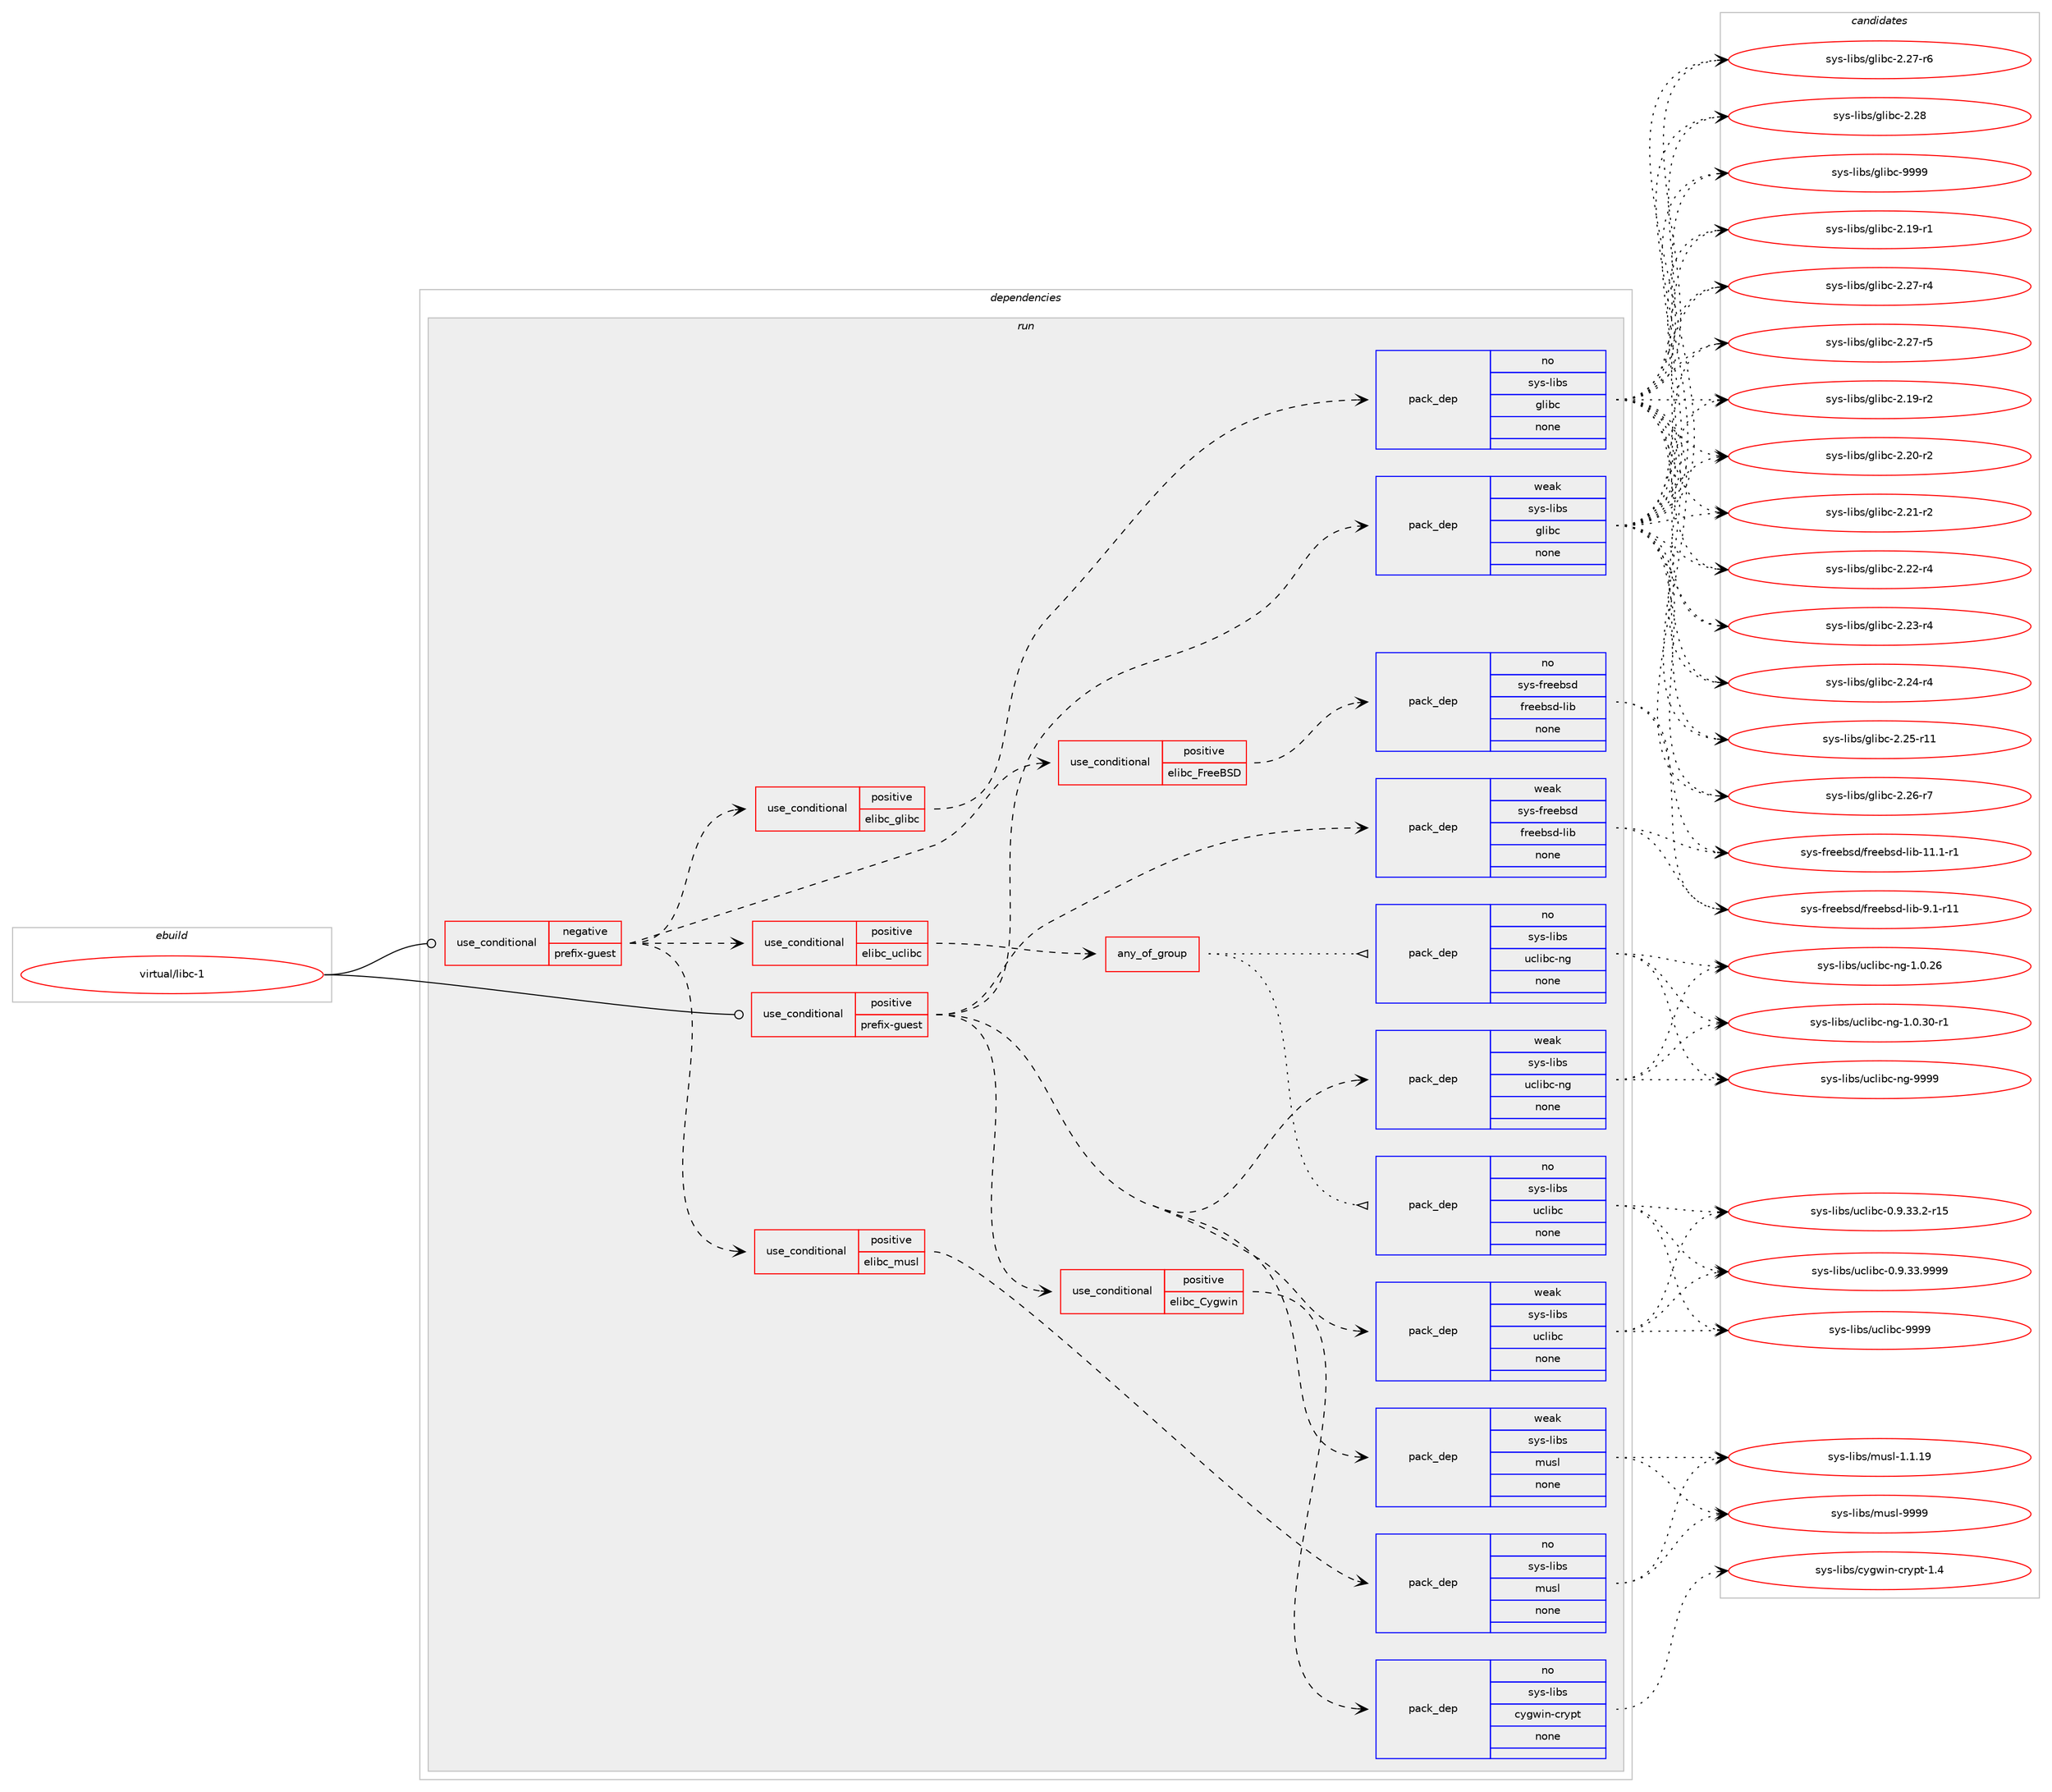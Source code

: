 digraph prolog {

# *************
# Graph options
# *************

newrank=true;
concentrate=true;
compound=true;
graph [rankdir=LR,fontname=Helvetica,fontsize=10,ranksep=1.5];#, ranksep=2.5, nodesep=0.2];
edge  [arrowhead=vee];
node  [fontname=Helvetica,fontsize=10];

# **********
# The ebuild
# **********

subgraph cluster_leftcol {
color=gray;
rank=same;
label=<<i>ebuild</i>>;
id [label="virtual/libc-1", color=red, width=4, href="../virtual/libc-1.svg"];
}

# ****************
# The dependencies
# ****************

subgraph cluster_midcol {
color=gray;
label=<<i>dependencies</i>>;
subgraph cluster_compile {
fillcolor="#eeeeee";
style=filled;
label=<<i>compile</i>>;
}
subgraph cluster_compileandrun {
fillcolor="#eeeeee";
style=filled;
label=<<i>compile and run</i>>;
}
subgraph cluster_run {
fillcolor="#eeeeee";
style=filled;
label=<<i>run</i>>;
subgraph cond475 {
dependency1930 [label=<<TABLE BORDER="0" CELLBORDER="1" CELLSPACING="0" CELLPADDING="4"><TR><TD ROWSPAN="3" CELLPADDING="10">use_conditional</TD></TR><TR><TD>negative</TD></TR><TR><TD>prefix-guest</TD></TR></TABLE>>, shape=none, color=red];
subgraph cond476 {
dependency1931 [label=<<TABLE BORDER="0" CELLBORDER="1" CELLSPACING="0" CELLPADDING="4"><TR><TD ROWSPAN="3" CELLPADDING="10">use_conditional</TD></TR><TR><TD>positive</TD></TR><TR><TD>elibc_glibc</TD></TR></TABLE>>, shape=none, color=red];
subgraph pack1426 {
dependency1932 [label=<<TABLE BORDER="0" CELLBORDER="1" CELLSPACING="0" CELLPADDING="4" WIDTH="220"><TR><TD ROWSPAN="6" CELLPADDING="30">pack_dep</TD></TR><TR><TD WIDTH="110">no</TD></TR><TR><TD>sys-libs</TD></TR><TR><TD>glibc</TD></TR><TR><TD>none</TD></TR><TR><TD></TD></TR></TABLE>>, shape=none, color=blue];
}
dependency1931:e -> dependency1932:w [weight=20,style="dashed",arrowhead="vee"];
}
dependency1930:e -> dependency1931:w [weight=20,style="dashed",arrowhead="vee"];
subgraph cond477 {
dependency1933 [label=<<TABLE BORDER="0" CELLBORDER="1" CELLSPACING="0" CELLPADDING="4"><TR><TD ROWSPAN="3" CELLPADDING="10">use_conditional</TD></TR><TR><TD>positive</TD></TR><TR><TD>elibc_musl</TD></TR></TABLE>>, shape=none, color=red];
subgraph pack1427 {
dependency1934 [label=<<TABLE BORDER="0" CELLBORDER="1" CELLSPACING="0" CELLPADDING="4" WIDTH="220"><TR><TD ROWSPAN="6" CELLPADDING="30">pack_dep</TD></TR><TR><TD WIDTH="110">no</TD></TR><TR><TD>sys-libs</TD></TR><TR><TD>musl</TD></TR><TR><TD>none</TD></TR><TR><TD></TD></TR></TABLE>>, shape=none, color=blue];
}
dependency1933:e -> dependency1934:w [weight=20,style="dashed",arrowhead="vee"];
}
dependency1930:e -> dependency1933:w [weight=20,style="dashed",arrowhead="vee"];
subgraph cond478 {
dependency1935 [label=<<TABLE BORDER="0" CELLBORDER="1" CELLSPACING="0" CELLPADDING="4"><TR><TD ROWSPAN="3" CELLPADDING="10">use_conditional</TD></TR><TR><TD>positive</TD></TR><TR><TD>elibc_uclibc</TD></TR></TABLE>>, shape=none, color=red];
subgraph any23 {
dependency1936 [label=<<TABLE BORDER="0" CELLBORDER="1" CELLSPACING="0" CELLPADDING="4"><TR><TD CELLPADDING="10">any_of_group</TD></TR></TABLE>>, shape=none, color=red];subgraph pack1428 {
dependency1937 [label=<<TABLE BORDER="0" CELLBORDER="1" CELLSPACING="0" CELLPADDING="4" WIDTH="220"><TR><TD ROWSPAN="6" CELLPADDING="30">pack_dep</TD></TR><TR><TD WIDTH="110">no</TD></TR><TR><TD>sys-libs</TD></TR><TR><TD>uclibc-ng</TD></TR><TR><TD>none</TD></TR><TR><TD></TD></TR></TABLE>>, shape=none, color=blue];
}
dependency1936:e -> dependency1937:w [weight=20,style="dotted",arrowhead="oinv"];
subgraph pack1429 {
dependency1938 [label=<<TABLE BORDER="0" CELLBORDER="1" CELLSPACING="0" CELLPADDING="4" WIDTH="220"><TR><TD ROWSPAN="6" CELLPADDING="30">pack_dep</TD></TR><TR><TD WIDTH="110">no</TD></TR><TR><TD>sys-libs</TD></TR><TR><TD>uclibc</TD></TR><TR><TD>none</TD></TR><TR><TD></TD></TR></TABLE>>, shape=none, color=blue];
}
dependency1936:e -> dependency1938:w [weight=20,style="dotted",arrowhead="oinv"];
}
dependency1935:e -> dependency1936:w [weight=20,style="dashed",arrowhead="vee"];
}
dependency1930:e -> dependency1935:w [weight=20,style="dashed",arrowhead="vee"];
subgraph cond479 {
dependency1939 [label=<<TABLE BORDER="0" CELLBORDER="1" CELLSPACING="0" CELLPADDING="4"><TR><TD ROWSPAN="3" CELLPADDING="10">use_conditional</TD></TR><TR><TD>positive</TD></TR><TR><TD>elibc_FreeBSD</TD></TR></TABLE>>, shape=none, color=red];
subgraph pack1430 {
dependency1940 [label=<<TABLE BORDER="0" CELLBORDER="1" CELLSPACING="0" CELLPADDING="4" WIDTH="220"><TR><TD ROWSPAN="6" CELLPADDING="30">pack_dep</TD></TR><TR><TD WIDTH="110">no</TD></TR><TR><TD>sys-freebsd</TD></TR><TR><TD>freebsd-lib</TD></TR><TR><TD>none</TD></TR><TR><TD></TD></TR></TABLE>>, shape=none, color=blue];
}
dependency1939:e -> dependency1940:w [weight=20,style="dashed",arrowhead="vee"];
}
dependency1930:e -> dependency1939:w [weight=20,style="dashed",arrowhead="vee"];
}
id:e -> dependency1930:w [weight=20,style="solid",arrowhead="odot"];
subgraph cond480 {
dependency1941 [label=<<TABLE BORDER="0" CELLBORDER="1" CELLSPACING="0" CELLPADDING="4"><TR><TD ROWSPAN="3" CELLPADDING="10">use_conditional</TD></TR><TR><TD>positive</TD></TR><TR><TD>prefix-guest</TD></TR></TABLE>>, shape=none, color=red];
subgraph cond481 {
dependency1942 [label=<<TABLE BORDER="0" CELLBORDER="1" CELLSPACING="0" CELLPADDING="4"><TR><TD ROWSPAN="3" CELLPADDING="10">use_conditional</TD></TR><TR><TD>positive</TD></TR><TR><TD>elibc_Cygwin</TD></TR></TABLE>>, shape=none, color=red];
subgraph pack1431 {
dependency1943 [label=<<TABLE BORDER="0" CELLBORDER="1" CELLSPACING="0" CELLPADDING="4" WIDTH="220"><TR><TD ROWSPAN="6" CELLPADDING="30">pack_dep</TD></TR><TR><TD WIDTH="110">no</TD></TR><TR><TD>sys-libs</TD></TR><TR><TD>cygwin-crypt</TD></TR><TR><TD>none</TD></TR><TR><TD></TD></TR></TABLE>>, shape=none, color=blue];
}
dependency1942:e -> dependency1943:w [weight=20,style="dashed",arrowhead="vee"];
}
dependency1941:e -> dependency1942:w [weight=20,style="dashed",arrowhead="vee"];
subgraph pack1432 {
dependency1944 [label=<<TABLE BORDER="0" CELLBORDER="1" CELLSPACING="0" CELLPADDING="4" WIDTH="220"><TR><TD ROWSPAN="6" CELLPADDING="30">pack_dep</TD></TR><TR><TD WIDTH="110">weak</TD></TR><TR><TD>sys-libs</TD></TR><TR><TD>glibc</TD></TR><TR><TD>none</TD></TR><TR><TD></TD></TR></TABLE>>, shape=none, color=blue];
}
dependency1941:e -> dependency1944:w [weight=20,style="dashed",arrowhead="vee"];
subgraph pack1433 {
dependency1945 [label=<<TABLE BORDER="0" CELLBORDER="1" CELLSPACING="0" CELLPADDING="4" WIDTH="220"><TR><TD ROWSPAN="6" CELLPADDING="30">pack_dep</TD></TR><TR><TD WIDTH="110">weak</TD></TR><TR><TD>sys-libs</TD></TR><TR><TD>musl</TD></TR><TR><TD>none</TD></TR><TR><TD></TD></TR></TABLE>>, shape=none, color=blue];
}
dependency1941:e -> dependency1945:w [weight=20,style="dashed",arrowhead="vee"];
subgraph pack1434 {
dependency1946 [label=<<TABLE BORDER="0" CELLBORDER="1" CELLSPACING="0" CELLPADDING="4" WIDTH="220"><TR><TD ROWSPAN="6" CELLPADDING="30">pack_dep</TD></TR><TR><TD WIDTH="110">weak</TD></TR><TR><TD>sys-libs</TD></TR><TR><TD>uclibc-ng</TD></TR><TR><TD>none</TD></TR><TR><TD></TD></TR></TABLE>>, shape=none, color=blue];
}
dependency1941:e -> dependency1946:w [weight=20,style="dashed",arrowhead="vee"];
subgraph pack1435 {
dependency1947 [label=<<TABLE BORDER="0" CELLBORDER="1" CELLSPACING="0" CELLPADDING="4" WIDTH="220"><TR><TD ROWSPAN="6" CELLPADDING="30">pack_dep</TD></TR><TR><TD WIDTH="110">weak</TD></TR><TR><TD>sys-libs</TD></TR><TR><TD>uclibc</TD></TR><TR><TD>none</TD></TR><TR><TD></TD></TR></TABLE>>, shape=none, color=blue];
}
dependency1941:e -> dependency1947:w [weight=20,style="dashed",arrowhead="vee"];
subgraph pack1436 {
dependency1948 [label=<<TABLE BORDER="0" CELLBORDER="1" CELLSPACING="0" CELLPADDING="4" WIDTH="220"><TR><TD ROWSPAN="6" CELLPADDING="30">pack_dep</TD></TR><TR><TD WIDTH="110">weak</TD></TR><TR><TD>sys-freebsd</TD></TR><TR><TD>freebsd-lib</TD></TR><TR><TD>none</TD></TR><TR><TD></TD></TR></TABLE>>, shape=none, color=blue];
}
dependency1941:e -> dependency1948:w [weight=20,style="dashed",arrowhead="vee"];
}
id:e -> dependency1941:w [weight=20,style="solid",arrowhead="odot"];
}
}

# **************
# The candidates
# **************

subgraph cluster_choices {
rank=same;
color=gray;
label=<<i>candidates</i>>;

subgraph choice1426 {
color=black;
nodesep=1;
choice115121115451081059811547103108105989945504649574511449 [label="sys-libs/glibc-2.19-r1", color=red, width=4,href="../sys-libs/glibc-2.19-r1.svg"];
choice115121115451081059811547103108105989945504650554511452 [label="sys-libs/glibc-2.27-r4", color=red, width=4,href="../sys-libs/glibc-2.27-r4.svg"];
choice115121115451081059811547103108105989945504650554511453 [label="sys-libs/glibc-2.27-r5", color=red, width=4,href="../sys-libs/glibc-2.27-r5.svg"];
choice115121115451081059811547103108105989945504649574511450 [label="sys-libs/glibc-2.19-r2", color=red, width=4,href="../sys-libs/glibc-2.19-r2.svg"];
choice115121115451081059811547103108105989945504650484511450 [label="sys-libs/glibc-2.20-r2", color=red, width=4,href="../sys-libs/glibc-2.20-r2.svg"];
choice115121115451081059811547103108105989945504650494511450 [label="sys-libs/glibc-2.21-r2", color=red, width=4,href="../sys-libs/glibc-2.21-r2.svg"];
choice115121115451081059811547103108105989945504650504511452 [label="sys-libs/glibc-2.22-r4", color=red, width=4,href="../sys-libs/glibc-2.22-r4.svg"];
choice115121115451081059811547103108105989945504650514511452 [label="sys-libs/glibc-2.23-r4", color=red, width=4,href="../sys-libs/glibc-2.23-r4.svg"];
choice115121115451081059811547103108105989945504650524511452 [label="sys-libs/glibc-2.24-r4", color=red, width=4,href="../sys-libs/glibc-2.24-r4.svg"];
choice11512111545108105981154710310810598994550465053451144949 [label="sys-libs/glibc-2.25-r11", color=red, width=4,href="../sys-libs/glibc-2.25-r11.svg"];
choice115121115451081059811547103108105989945504650544511455 [label="sys-libs/glibc-2.26-r7", color=red, width=4,href="../sys-libs/glibc-2.26-r7.svg"];
choice115121115451081059811547103108105989945504650554511454 [label="sys-libs/glibc-2.27-r6", color=red, width=4,href="../sys-libs/glibc-2.27-r6.svg"];
choice11512111545108105981154710310810598994550465056 [label="sys-libs/glibc-2.28", color=red, width=4,href="../sys-libs/glibc-2.28.svg"];
choice11512111545108105981154710310810598994557575757 [label="sys-libs/glibc-9999", color=red, width=4,href="../sys-libs/glibc-9999.svg"];
dependency1932:e -> choice115121115451081059811547103108105989945504649574511449:w [style=dotted,weight="100"];
dependency1932:e -> choice115121115451081059811547103108105989945504650554511452:w [style=dotted,weight="100"];
dependency1932:e -> choice115121115451081059811547103108105989945504650554511453:w [style=dotted,weight="100"];
dependency1932:e -> choice115121115451081059811547103108105989945504649574511450:w [style=dotted,weight="100"];
dependency1932:e -> choice115121115451081059811547103108105989945504650484511450:w [style=dotted,weight="100"];
dependency1932:e -> choice115121115451081059811547103108105989945504650494511450:w [style=dotted,weight="100"];
dependency1932:e -> choice115121115451081059811547103108105989945504650504511452:w [style=dotted,weight="100"];
dependency1932:e -> choice115121115451081059811547103108105989945504650514511452:w [style=dotted,weight="100"];
dependency1932:e -> choice115121115451081059811547103108105989945504650524511452:w [style=dotted,weight="100"];
dependency1932:e -> choice11512111545108105981154710310810598994550465053451144949:w [style=dotted,weight="100"];
dependency1932:e -> choice115121115451081059811547103108105989945504650544511455:w [style=dotted,weight="100"];
dependency1932:e -> choice115121115451081059811547103108105989945504650554511454:w [style=dotted,weight="100"];
dependency1932:e -> choice11512111545108105981154710310810598994550465056:w [style=dotted,weight="100"];
dependency1932:e -> choice11512111545108105981154710310810598994557575757:w [style=dotted,weight="100"];
}
subgraph choice1427 {
color=black;
nodesep=1;
choice11512111545108105981154710911711510845494649464957 [label="sys-libs/musl-1.1.19", color=red, width=4,href="../sys-libs/musl-1.1.19.svg"];
choice1151211154510810598115471091171151084557575757 [label="sys-libs/musl-9999", color=red, width=4,href="../sys-libs/musl-9999.svg"];
dependency1934:e -> choice11512111545108105981154710911711510845494649464957:w [style=dotted,weight="100"];
dependency1934:e -> choice1151211154510810598115471091171151084557575757:w [style=dotted,weight="100"];
}
subgraph choice1428 {
color=black;
nodesep=1;
choice1151211154510810598115471179910810598994511010345494648465054 [label="sys-libs/uclibc-ng-1.0.26", color=red, width=4,href="../sys-libs/uclibc-ng-1.0.26.svg"];
choice11512111545108105981154711799108105989945110103454946484651484511449 [label="sys-libs/uclibc-ng-1.0.30-r1", color=red, width=4,href="../sys-libs/uclibc-ng-1.0.30-r1.svg"];
choice115121115451081059811547117991081059899451101034557575757 [label="sys-libs/uclibc-ng-9999", color=red, width=4,href="../sys-libs/uclibc-ng-9999.svg"];
dependency1937:e -> choice1151211154510810598115471179910810598994511010345494648465054:w [style=dotted,weight="100"];
dependency1937:e -> choice11512111545108105981154711799108105989945110103454946484651484511449:w [style=dotted,weight="100"];
dependency1937:e -> choice115121115451081059811547117991081059899451101034557575757:w [style=dotted,weight="100"];
}
subgraph choice1429 {
color=black;
nodesep=1;
choice115121115451081059811547117991081059899454846574651514650451144953 [label="sys-libs/uclibc-0.9.33.2-r15", color=red, width=4,href="../sys-libs/uclibc-0.9.33.2-r15.svg"];
choice115121115451081059811547117991081059899454846574651514657575757 [label="sys-libs/uclibc-0.9.33.9999", color=red, width=4,href="../sys-libs/uclibc-0.9.33.9999.svg"];
choice1151211154510810598115471179910810598994557575757 [label="sys-libs/uclibc-9999", color=red, width=4,href="../sys-libs/uclibc-9999.svg"];
dependency1938:e -> choice115121115451081059811547117991081059899454846574651514650451144953:w [style=dotted,weight="100"];
dependency1938:e -> choice115121115451081059811547117991081059899454846574651514657575757:w [style=dotted,weight="100"];
dependency1938:e -> choice1151211154510810598115471179910810598994557575757:w [style=dotted,weight="100"];
}
subgraph choice1430 {
color=black;
nodesep=1;
choice11512111545102114101101981151004710211410110198115100451081059845494946494511449 [label="sys-freebsd/freebsd-lib-11.1-r1", color=red, width=4,href="../sys-freebsd/freebsd-lib-11.1-r1.svg"];
choice11512111545102114101101981151004710211410110198115100451081059845574649451144949 [label="sys-freebsd/freebsd-lib-9.1-r11", color=red, width=4,href="../sys-freebsd/freebsd-lib-9.1-r11.svg"];
dependency1940:e -> choice11512111545102114101101981151004710211410110198115100451081059845494946494511449:w [style=dotted,weight="100"];
dependency1940:e -> choice11512111545102114101101981151004710211410110198115100451081059845574649451144949:w [style=dotted,weight="100"];
}
subgraph choice1431 {
color=black;
nodesep=1;
choice11512111545108105981154799121103119105110459911412111211645494652 [label="sys-libs/cygwin-crypt-1.4", color=red, width=4,href="../sys-libs/cygwin-crypt-1.4.svg"];
dependency1943:e -> choice11512111545108105981154799121103119105110459911412111211645494652:w [style=dotted,weight="100"];
}
subgraph choice1432 {
color=black;
nodesep=1;
choice115121115451081059811547103108105989945504649574511449 [label="sys-libs/glibc-2.19-r1", color=red, width=4,href="../sys-libs/glibc-2.19-r1.svg"];
choice115121115451081059811547103108105989945504650554511452 [label="sys-libs/glibc-2.27-r4", color=red, width=4,href="../sys-libs/glibc-2.27-r4.svg"];
choice115121115451081059811547103108105989945504650554511453 [label="sys-libs/glibc-2.27-r5", color=red, width=4,href="../sys-libs/glibc-2.27-r5.svg"];
choice115121115451081059811547103108105989945504649574511450 [label="sys-libs/glibc-2.19-r2", color=red, width=4,href="../sys-libs/glibc-2.19-r2.svg"];
choice115121115451081059811547103108105989945504650484511450 [label="sys-libs/glibc-2.20-r2", color=red, width=4,href="../sys-libs/glibc-2.20-r2.svg"];
choice115121115451081059811547103108105989945504650494511450 [label="sys-libs/glibc-2.21-r2", color=red, width=4,href="../sys-libs/glibc-2.21-r2.svg"];
choice115121115451081059811547103108105989945504650504511452 [label="sys-libs/glibc-2.22-r4", color=red, width=4,href="../sys-libs/glibc-2.22-r4.svg"];
choice115121115451081059811547103108105989945504650514511452 [label="sys-libs/glibc-2.23-r4", color=red, width=4,href="../sys-libs/glibc-2.23-r4.svg"];
choice115121115451081059811547103108105989945504650524511452 [label="sys-libs/glibc-2.24-r4", color=red, width=4,href="../sys-libs/glibc-2.24-r4.svg"];
choice11512111545108105981154710310810598994550465053451144949 [label="sys-libs/glibc-2.25-r11", color=red, width=4,href="../sys-libs/glibc-2.25-r11.svg"];
choice115121115451081059811547103108105989945504650544511455 [label="sys-libs/glibc-2.26-r7", color=red, width=4,href="../sys-libs/glibc-2.26-r7.svg"];
choice115121115451081059811547103108105989945504650554511454 [label="sys-libs/glibc-2.27-r6", color=red, width=4,href="../sys-libs/glibc-2.27-r6.svg"];
choice11512111545108105981154710310810598994550465056 [label="sys-libs/glibc-2.28", color=red, width=4,href="../sys-libs/glibc-2.28.svg"];
choice11512111545108105981154710310810598994557575757 [label="sys-libs/glibc-9999", color=red, width=4,href="../sys-libs/glibc-9999.svg"];
dependency1944:e -> choice115121115451081059811547103108105989945504649574511449:w [style=dotted,weight="100"];
dependency1944:e -> choice115121115451081059811547103108105989945504650554511452:w [style=dotted,weight="100"];
dependency1944:e -> choice115121115451081059811547103108105989945504650554511453:w [style=dotted,weight="100"];
dependency1944:e -> choice115121115451081059811547103108105989945504649574511450:w [style=dotted,weight="100"];
dependency1944:e -> choice115121115451081059811547103108105989945504650484511450:w [style=dotted,weight="100"];
dependency1944:e -> choice115121115451081059811547103108105989945504650494511450:w [style=dotted,weight="100"];
dependency1944:e -> choice115121115451081059811547103108105989945504650504511452:w [style=dotted,weight="100"];
dependency1944:e -> choice115121115451081059811547103108105989945504650514511452:w [style=dotted,weight="100"];
dependency1944:e -> choice115121115451081059811547103108105989945504650524511452:w [style=dotted,weight="100"];
dependency1944:e -> choice11512111545108105981154710310810598994550465053451144949:w [style=dotted,weight="100"];
dependency1944:e -> choice115121115451081059811547103108105989945504650544511455:w [style=dotted,weight="100"];
dependency1944:e -> choice115121115451081059811547103108105989945504650554511454:w [style=dotted,weight="100"];
dependency1944:e -> choice11512111545108105981154710310810598994550465056:w [style=dotted,weight="100"];
dependency1944:e -> choice11512111545108105981154710310810598994557575757:w [style=dotted,weight="100"];
}
subgraph choice1433 {
color=black;
nodesep=1;
choice11512111545108105981154710911711510845494649464957 [label="sys-libs/musl-1.1.19", color=red, width=4,href="../sys-libs/musl-1.1.19.svg"];
choice1151211154510810598115471091171151084557575757 [label="sys-libs/musl-9999", color=red, width=4,href="../sys-libs/musl-9999.svg"];
dependency1945:e -> choice11512111545108105981154710911711510845494649464957:w [style=dotted,weight="100"];
dependency1945:e -> choice1151211154510810598115471091171151084557575757:w [style=dotted,weight="100"];
}
subgraph choice1434 {
color=black;
nodesep=1;
choice1151211154510810598115471179910810598994511010345494648465054 [label="sys-libs/uclibc-ng-1.0.26", color=red, width=4,href="../sys-libs/uclibc-ng-1.0.26.svg"];
choice11512111545108105981154711799108105989945110103454946484651484511449 [label="sys-libs/uclibc-ng-1.0.30-r1", color=red, width=4,href="../sys-libs/uclibc-ng-1.0.30-r1.svg"];
choice115121115451081059811547117991081059899451101034557575757 [label="sys-libs/uclibc-ng-9999", color=red, width=4,href="../sys-libs/uclibc-ng-9999.svg"];
dependency1946:e -> choice1151211154510810598115471179910810598994511010345494648465054:w [style=dotted,weight="100"];
dependency1946:e -> choice11512111545108105981154711799108105989945110103454946484651484511449:w [style=dotted,weight="100"];
dependency1946:e -> choice115121115451081059811547117991081059899451101034557575757:w [style=dotted,weight="100"];
}
subgraph choice1435 {
color=black;
nodesep=1;
choice115121115451081059811547117991081059899454846574651514650451144953 [label="sys-libs/uclibc-0.9.33.2-r15", color=red, width=4,href="../sys-libs/uclibc-0.9.33.2-r15.svg"];
choice115121115451081059811547117991081059899454846574651514657575757 [label="sys-libs/uclibc-0.9.33.9999", color=red, width=4,href="../sys-libs/uclibc-0.9.33.9999.svg"];
choice1151211154510810598115471179910810598994557575757 [label="sys-libs/uclibc-9999", color=red, width=4,href="../sys-libs/uclibc-9999.svg"];
dependency1947:e -> choice115121115451081059811547117991081059899454846574651514650451144953:w [style=dotted,weight="100"];
dependency1947:e -> choice115121115451081059811547117991081059899454846574651514657575757:w [style=dotted,weight="100"];
dependency1947:e -> choice1151211154510810598115471179910810598994557575757:w [style=dotted,weight="100"];
}
subgraph choice1436 {
color=black;
nodesep=1;
choice11512111545102114101101981151004710211410110198115100451081059845494946494511449 [label="sys-freebsd/freebsd-lib-11.1-r1", color=red, width=4,href="../sys-freebsd/freebsd-lib-11.1-r1.svg"];
choice11512111545102114101101981151004710211410110198115100451081059845574649451144949 [label="sys-freebsd/freebsd-lib-9.1-r11", color=red, width=4,href="../sys-freebsd/freebsd-lib-9.1-r11.svg"];
dependency1948:e -> choice11512111545102114101101981151004710211410110198115100451081059845494946494511449:w [style=dotted,weight="100"];
dependency1948:e -> choice11512111545102114101101981151004710211410110198115100451081059845574649451144949:w [style=dotted,weight="100"];
}
}

}
